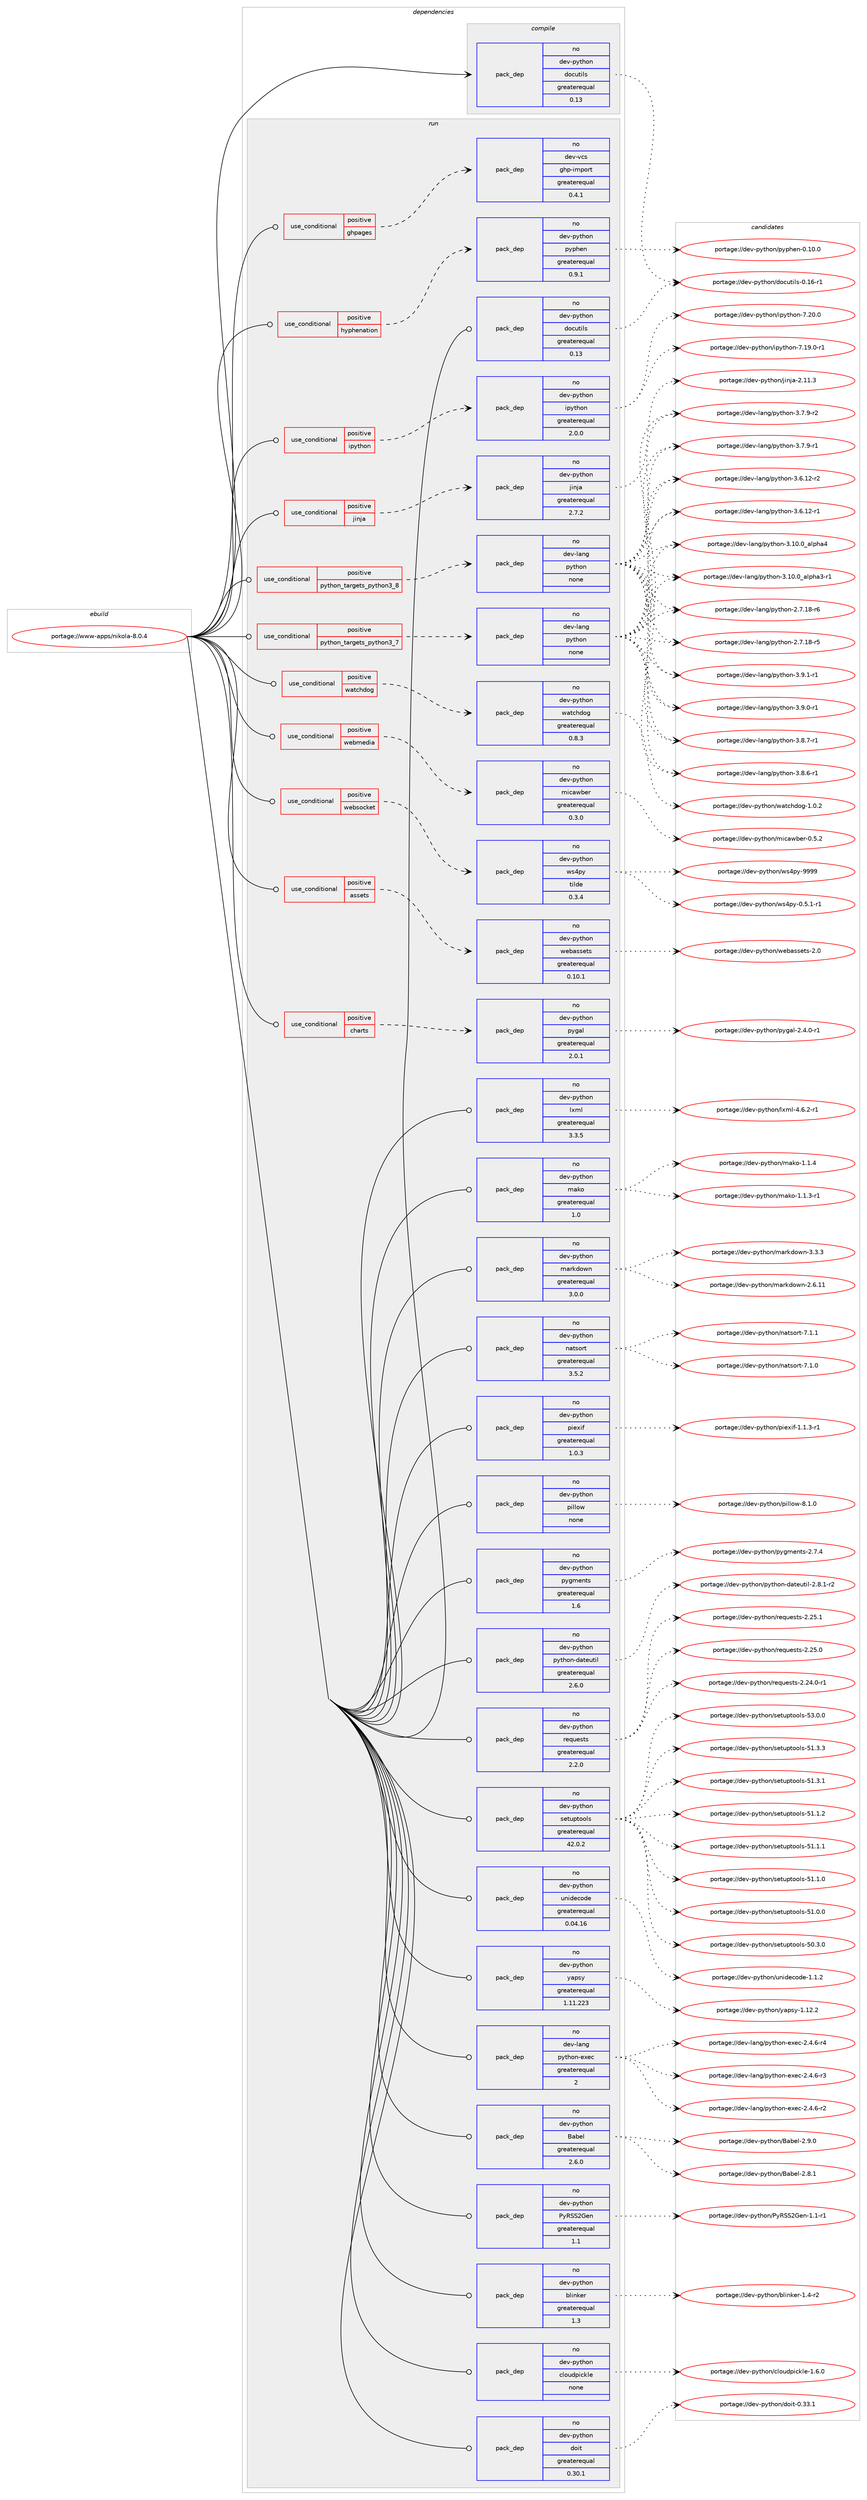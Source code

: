 digraph prolog {

# *************
# Graph options
# *************

newrank=true;
concentrate=true;
compound=true;
graph [rankdir=LR,fontname=Helvetica,fontsize=10,ranksep=1.5];#, ranksep=2.5, nodesep=0.2];
edge  [arrowhead=vee];
node  [fontname=Helvetica,fontsize=10];

# **********
# The ebuild
# **********

subgraph cluster_leftcol {
color=gray;
rank=same;
label=<<i>ebuild</i>>;
id [label="portage://www-apps/nikola-8.0.4", color=red, width=4, href="../www-apps/nikola-8.0.4.svg"];
}

# ****************
# The dependencies
# ****************

subgraph cluster_midcol {
color=gray;
label=<<i>dependencies</i>>;
subgraph cluster_compile {
fillcolor="#eeeeee";
style=filled;
label=<<i>compile</i>>;
subgraph pack3457 {
dependency4561 [label=<<TABLE BORDER="0" CELLBORDER="1" CELLSPACING="0" CELLPADDING="4" WIDTH="220"><TR><TD ROWSPAN="6" CELLPADDING="30">pack_dep</TD></TR><TR><TD WIDTH="110">no</TD></TR><TR><TD>dev-python</TD></TR><TR><TD>docutils</TD></TR><TR><TD>greaterequal</TD></TR><TR><TD>0.13</TD></TR></TABLE>>, shape=none, color=blue];
}
id:e -> dependency4561:w [weight=20,style="solid",arrowhead="vee"];
}
subgraph cluster_compileandrun {
fillcolor="#eeeeee";
style=filled;
label=<<i>compile and run</i>>;
}
subgraph cluster_run {
fillcolor="#eeeeee";
style=filled;
label=<<i>run</i>>;
subgraph cond1056 {
dependency4562 [label=<<TABLE BORDER="0" CELLBORDER="1" CELLSPACING="0" CELLPADDING="4"><TR><TD ROWSPAN="3" CELLPADDING="10">use_conditional</TD></TR><TR><TD>positive</TD></TR><TR><TD>assets</TD></TR></TABLE>>, shape=none, color=red];
subgraph pack3458 {
dependency4563 [label=<<TABLE BORDER="0" CELLBORDER="1" CELLSPACING="0" CELLPADDING="4" WIDTH="220"><TR><TD ROWSPAN="6" CELLPADDING="30">pack_dep</TD></TR><TR><TD WIDTH="110">no</TD></TR><TR><TD>dev-python</TD></TR><TR><TD>webassets</TD></TR><TR><TD>greaterequal</TD></TR><TR><TD>0.10.1</TD></TR></TABLE>>, shape=none, color=blue];
}
dependency4562:e -> dependency4563:w [weight=20,style="dashed",arrowhead="vee"];
}
id:e -> dependency4562:w [weight=20,style="solid",arrowhead="odot"];
subgraph cond1057 {
dependency4564 [label=<<TABLE BORDER="0" CELLBORDER="1" CELLSPACING="0" CELLPADDING="4"><TR><TD ROWSPAN="3" CELLPADDING="10">use_conditional</TD></TR><TR><TD>positive</TD></TR><TR><TD>charts</TD></TR></TABLE>>, shape=none, color=red];
subgraph pack3459 {
dependency4565 [label=<<TABLE BORDER="0" CELLBORDER="1" CELLSPACING="0" CELLPADDING="4" WIDTH="220"><TR><TD ROWSPAN="6" CELLPADDING="30">pack_dep</TD></TR><TR><TD WIDTH="110">no</TD></TR><TR><TD>dev-python</TD></TR><TR><TD>pygal</TD></TR><TR><TD>greaterequal</TD></TR><TR><TD>2.0.1</TD></TR></TABLE>>, shape=none, color=blue];
}
dependency4564:e -> dependency4565:w [weight=20,style="dashed",arrowhead="vee"];
}
id:e -> dependency4564:w [weight=20,style="solid",arrowhead="odot"];
subgraph cond1058 {
dependency4566 [label=<<TABLE BORDER="0" CELLBORDER="1" CELLSPACING="0" CELLPADDING="4"><TR><TD ROWSPAN="3" CELLPADDING="10">use_conditional</TD></TR><TR><TD>positive</TD></TR><TR><TD>ghpages</TD></TR></TABLE>>, shape=none, color=red];
subgraph pack3460 {
dependency4567 [label=<<TABLE BORDER="0" CELLBORDER="1" CELLSPACING="0" CELLPADDING="4" WIDTH="220"><TR><TD ROWSPAN="6" CELLPADDING="30">pack_dep</TD></TR><TR><TD WIDTH="110">no</TD></TR><TR><TD>dev-vcs</TD></TR><TR><TD>ghp-import</TD></TR><TR><TD>greaterequal</TD></TR><TR><TD>0.4.1</TD></TR></TABLE>>, shape=none, color=blue];
}
dependency4566:e -> dependency4567:w [weight=20,style="dashed",arrowhead="vee"];
}
id:e -> dependency4566:w [weight=20,style="solid",arrowhead="odot"];
subgraph cond1059 {
dependency4568 [label=<<TABLE BORDER="0" CELLBORDER="1" CELLSPACING="0" CELLPADDING="4"><TR><TD ROWSPAN="3" CELLPADDING="10">use_conditional</TD></TR><TR><TD>positive</TD></TR><TR><TD>hyphenation</TD></TR></TABLE>>, shape=none, color=red];
subgraph pack3461 {
dependency4569 [label=<<TABLE BORDER="0" CELLBORDER="1" CELLSPACING="0" CELLPADDING="4" WIDTH="220"><TR><TD ROWSPAN="6" CELLPADDING="30">pack_dep</TD></TR><TR><TD WIDTH="110">no</TD></TR><TR><TD>dev-python</TD></TR><TR><TD>pyphen</TD></TR><TR><TD>greaterequal</TD></TR><TR><TD>0.9.1</TD></TR></TABLE>>, shape=none, color=blue];
}
dependency4568:e -> dependency4569:w [weight=20,style="dashed",arrowhead="vee"];
}
id:e -> dependency4568:w [weight=20,style="solid",arrowhead="odot"];
subgraph cond1060 {
dependency4570 [label=<<TABLE BORDER="0" CELLBORDER="1" CELLSPACING="0" CELLPADDING="4"><TR><TD ROWSPAN="3" CELLPADDING="10">use_conditional</TD></TR><TR><TD>positive</TD></TR><TR><TD>ipython</TD></TR></TABLE>>, shape=none, color=red];
subgraph pack3462 {
dependency4571 [label=<<TABLE BORDER="0" CELLBORDER="1" CELLSPACING="0" CELLPADDING="4" WIDTH="220"><TR><TD ROWSPAN="6" CELLPADDING="30">pack_dep</TD></TR><TR><TD WIDTH="110">no</TD></TR><TR><TD>dev-python</TD></TR><TR><TD>ipython</TD></TR><TR><TD>greaterequal</TD></TR><TR><TD>2.0.0</TD></TR></TABLE>>, shape=none, color=blue];
}
dependency4570:e -> dependency4571:w [weight=20,style="dashed",arrowhead="vee"];
}
id:e -> dependency4570:w [weight=20,style="solid",arrowhead="odot"];
subgraph cond1061 {
dependency4572 [label=<<TABLE BORDER="0" CELLBORDER="1" CELLSPACING="0" CELLPADDING="4"><TR><TD ROWSPAN="3" CELLPADDING="10">use_conditional</TD></TR><TR><TD>positive</TD></TR><TR><TD>jinja</TD></TR></TABLE>>, shape=none, color=red];
subgraph pack3463 {
dependency4573 [label=<<TABLE BORDER="0" CELLBORDER="1" CELLSPACING="0" CELLPADDING="4" WIDTH="220"><TR><TD ROWSPAN="6" CELLPADDING="30">pack_dep</TD></TR><TR><TD WIDTH="110">no</TD></TR><TR><TD>dev-python</TD></TR><TR><TD>jinja</TD></TR><TR><TD>greaterequal</TD></TR><TR><TD>2.7.2</TD></TR></TABLE>>, shape=none, color=blue];
}
dependency4572:e -> dependency4573:w [weight=20,style="dashed",arrowhead="vee"];
}
id:e -> dependency4572:w [weight=20,style="solid",arrowhead="odot"];
subgraph cond1062 {
dependency4574 [label=<<TABLE BORDER="0" CELLBORDER="1" CELLSPACING="0" CELLPADDING="4"><TR><TD ROWSPAN="3" CELLPADDING="10">use_conditional</TD></TR><TR><TD>positive</TD></TR><TR><TD>python_targets_python3_7</TD></TR></TABLE>>, shape=none, color=red];
subgraph pack3464 {
dependency4575 [label=<<TABLE BORDER="0" CELLBORDER="1" CELLSPACING="0" CELLPADDING="4" WIDTH="220"><TR><TD ROWSPAN="6" CELLPADDING="30">pack_dep</TD></TR><TR><TD WIDTH="110">no</TD></TR><TR><TD>dev-lang</TD></TR><TR><TD>python</TD></TR><TR><TD>none</TD></TR><TR><TD></TD></TR></TABLE>>, shape=none, color=blue];
}
dependency4574:e -> dependency4575:w [weight=20,style="dashed",arrowhead="vee"];
}
id:e -> dependency4574:w [weight=20,style="solid",arrowhead="odot"];
subgraph cond1063 {
dependency4576 [label=<<TABLE BORDER="0" CELLBORDER="1" CELLSPACING="0" CELLPADDING="4"><TR><TD ROWSPAN="3" CELLPADDING="10">use_conditional</TD></TR><TR><TD>positive</TD></TR><TR><TD>python_targets_python3_8</TD></TR></TABLE>>, shape=none, color=red];
subgraph pack3465 {
dependency4577 [label=<<TABLE BORDER="0" CELLBORDER="1" CELLSPACING="0" CELLPADDING="4" WIDTH="220"><TR><TD ROWSPAN="6" CELLPADDING="30">pack_dep</TD></TR><TR><TD WIDTH="110">no</TD></TR><TR><TD>dev-lang</TD></TR><TR><TD>python</TD></TR><TR><TD>none</TD></TR><TR><TD></TD></TR></TABLE>>, shape=none, color=blue];
}
dependency4576:e -> dependency4577:w [weight=20,style="dashed",arrowhead="vee"];
}
id:e -> dependency4576:w [weight=20,style="solid",arrowhead="odot"];
subgraph cond1064 {
dependency4578 [label=<<TABLE BORDER="0" CELLBORDER="1" CELLSPACING="0" CELLPADDING="4"><TR><TD ROWSPAN="3" CELLPADDING="10">use_conditional</TD></TR><TR><TD>positive</TD></TR><TR><TD>watchdog</TD></TR></TABLE>>, shape=none, color=red];
subgraph pack3466 {
dependency4579 [label=<<TABLE BORDER="0" CELLBORDER="1" CELLSPACING="0" CELLPADDING="4" WIDTH="220"><TR><TD ROWSPAN="6" CELLPADDING="30">pack_dep</TD></TR><TR><TD WIDTH="110">no</TD></TR><TR><TD>dev-python</TD></TR><TR><TD>watchdog</TD></TR><TR><TD>greaterequal</TD></TR><TR><TD>0.8.3</TD></TR></TABLE>>, shape=none, color=blue];
}
dependency4578:e -> dependency4579:w [weight=20,style="dashed",arrowhead="vee"];
}
id:e -> dependency4578:w [weight=20,style="solid",arrowhead="odot"];
subgraph cond1065 {
dependency4580 [label=<<TABLE BORDER="0" CELLBORDER="1" CELLSPACING="0" CELLPADDING="4"><TR><TD ROWSPAN="3" CELLPADDING="10">use_conditional</TD></TR><TR><TD>positive</TD></TR><TR><TD>webmedia</TD></TR></TABLE>>, shape=none, color=red];
subgraph pack3467 {
dependency4581 [label=<<TABLE BORDER="0" CELLBORDER="1" CELLSPACING="0" CELLPADDING="4" WIDTH="220"><TR><TD ROWSPAN="6" CELLPADDING="30">pack_dep</TD></TR><TR><TD WIDTH="110">no</TD></TR><TR><TD>dev-python</TD></TR><TR><TD>micawber</TD></TR><TR><TD>greaterequal</TD></TR><TR><TD>0.3.0</TD></TR></TABLE>>, shape=none, color=blue];
}
dependency4580:e -> dependency4581:w [weight=20,style="dashed",arrowhead="vee"];
}
id:e -> dependency4580:w [weight=20,style="solid",arrowhead="odot"];
subgraph cond1066 {
dependency4582 [label=<<TABLE BORDER="0" CELLBORDER="1" CELLSPACING="0" CELLPADDING="4"><TR><TD ROWSPAN="3" CELLPADDING="10">use_conditional</TD></TR><TR><TD>positive</TD></TR><TR><TD>websocket</TD></TR></TABLE>>, shape=none, color=red];
subgraph pack3468 {
dependency4583 [label=<<TABLE BORDER="0" CELLBORDER="1" CELLSPACING="0" CELLPADDING="4" WIDTH="220"><TR><TD ROWSPAN="6" CELLPADDING="30">pack_dep</TD></TR><TR><TD WIDTH="110">no</TD></TR><TR><TD>dev-python</TD></TR><TR><TD>ws4py</TD></TR><TR><TD>tilde</TD></TR><TR><TD>0.3.4</TD></TR></TABLE>>, shape=none, color=blue];
}
dependency4582:e -> dependency4583:w [weight=20,style="dashed",arrowhead="vee"];
}
id:e -> dependency4582:w [weight=20,style="solid",arrowhead="odot"];
subgraph pack3469 {
dependency4584 [label=<<TABLE BORDER="0" CELLBORDER="1" CELLSPACING="0" CELLPADDING="4" WIDTH="220"><TR><TD ROWSPAN="6" CELLPADDING="30">pack_dep</TD></TR><TR><TD WIDTH="110">no</TD></TR><TR><TD>dev-lang</TD></TR><TR><TD>python-exec</TD></TR><TR><TD>greaterequal</TD></TR><TR><TD>2</TD></TR></TABLE>>, shape=none, color=blue];
}
id:e -> dependency4584:w [weight=20,style="solid",arrowhead="odot"];
subgraph pack3470 {
dependency4585 [label=<<TABLE BORDER="0" CELLBORDER="1" CELLSPACING="0" CELLPADDING="4" WIDTH="220"><TR><TD ROWSPAN="6" CELLPADDING="30">pack_dep</TD></TR><TR><TD WIDTH="110">no</TD></TR><TR><TD>dev-python</TD></TR><TR><TD>Babel</TD></TR><TR><TD>greaterequal</TD></TR><TR><TD>2.6.0</TD></TR></TABLE>>, shape=none, color=blue];
}
id:e -> dependency4585:w [weight=20,style="solid",arrowhead="odot"];
subgraph pack3471 {
dependency4586 [label=<<TABLE BORDER="0" CELLBORDER="1" CELLSPACING="0" CELLPADDING="4" WIDTH="220"><TR><TD ROWSPAN="6" CELLPADDING="30">pack_dep</TD></TR><TR><TD WIDTH="110">no</TD></TR><TR><TD>dev-python</TD></TR><TR><TD>PyRSS2Gen</TD></TR><TR><TD>greaterequal</TD></TR><TR><TD>1.1</TD></TR></TABLE>>, shape=none, color=blue];
}
id:e -> dependency4586:w [weight=20,style="solid",arrowhead="odot"];
subgraph pack3472 {
dependency4587 [label=<<TABLE BORDER="0" CELLBORDER="1" CELLSPACING="0" CELLPADDING="4" WIDTH="220"><TR><TD ROWSPAN="6" CELLPADDING="30">pack_dep</TD></TR><TR><TD WIDTH="110">no</TD></TR><TR><TD>dev-python</TD></TR><TR><TD>blinker</TD></TR><TR><TD>greaterequal</TD></TR><TR><TD>1.3</TD></TR></TABLE>>, shape=none, color=blue];
}
id:e -> dependency4587:w [weight=20,style="solid",arrowhead="odot"];
subgraph pack3473 {
dependency4588 [label=<<TABLE BORDER="0" CELLBORDER="1" CELLSPACING="0" CELLPADDING="4" WIDTH="220"><TR><TD ROWSPAN="6" CELLPADDING="30">pack_dep</TD></TR><TR><TD WIDTH="110">no</TD></TR><TR><TD>dev-python</TD></TR><TR><TD>cloudpickle</TD></TR><TR><TD>none</TD></TR><TR><TD></TD></TR></TABLE>>, shape=none, color=blue];
}
id:e -> dependency4588:w [weight=20,style="solid",arrowhead="odot"];
subgraph pack3474 {
dependency4589 [label=<<TABLE BORDER="0" CELLBORDER="1" CELLSPACING="0" CELLPADDING="4" WIDTH="220"><TR><TD ROWSPAN="6" CELLPADDING="30">pack_dep</TD></TR><TR><TD WIDTH="110">no</TD></TR><TR><TD>dev-python</TD></TR><TR><TD>docutils</TD></TR><TR><TD>greaterequal</TD></TR><TR><TD>0.13</TD></TR></TABLE>>, shape=none, color=blue];
}
id:e -> dependency4589:w [weight=20,style="solid",arrowhead="odot"];
subgraph pack3475 {
dependency4590 [label=<<TABLE BORDER="0" CELLBORDER="1" CELLSPACING="0" CELLPADDING="4" WIDTH="220"><TR><TD ROWSPAN="6" CELLPADDING="30">pack_dep</TD></TR><TR><TD WIDTH="110">no</TD></TR><TR><TD>dev-python</TD></TR><TR><TD>doit</TD></TR><TR><TD>greaterequal</TD></TR><TR><TD>0.30.1</TD></TR></TABLE>>, shape=none, color=blue];
}
id:e -> dependency4590:w [weight=20,style="solid",arrowhead="odot"];
subgraph pack3476 {
dependency4591 [label=<<TABLE BORDER="0" CELLBORDER="1" CELLSPACING="0" CELLPADDING="4" WIDTH="220"><TR><TD ROWSPAN="6" CELLPADDING="30">pack_dep</TD></TR><TR><TD WIDTH="110">no</TD></TR><TR><TD>dev-python</TD></TR><TR><TD>lxml</TD></TR><TR><TD>greaterequal</TD></TR><TR><TD>3.3.5</TD></TR></TABLE>>, shape=none, color=blue];
}
id:e -> dependency4591:w [weight=20,style="solid",arrowhead="odot"];
subgraph pack3477 {
dependency4592 [label=<<TABLE BORDER="0" CELLBORDER="1" CELLSPACING="0" CELLPADDING="4" WIDTH="220"><TR><TD ROWSPAN="6" CELLPADDING="30">pack_dep</TD></TR><TR><TD WIDTH="110">no</TD></TR><TR><TD>dev-python</TD></TR><TR><TD>mako</TD></TR><TR><TD>greaterequal</TD></TR><TR><TD>1.0</TD></TR></TABLE>>, shape=none, color=blue];
}
id:e -> dependency4592:w [weight=20,style="solid",arrowhead="odot"];
subgraph pack3478 {
dependency4593 [label=<<TABLE BORDER="0" CELLBORDER="1" CELLSPACING="0" CELLPADDING="4" WIDTH="220"><TR><TD ROWSPAN="6" CELLPADDING="30">pack_dep</TD></TR><TR><TD WIDTH="110">no</TD></TR><TR><TD>dev-python</TD></TR><TR><TD>markdown</TD></TR><TR><TD>greaterequal</TD></TR><TR><TD>3.0.0</TD></TR></TABLE>>, shape=none, color=blue];
}
id:e -> dependency4593:w [weight=20,style="solid",arrowhead="odot"];
subgraph pack3479 {
dependency4594 [label=<<TABLE BORDER="0" CELLBORDER="1" CELLSPACING="0" CELLPADDING="4" WIDTH="220"><TR><TD ROWSPAN="6" CELLPADDING="30">pack_dep</TD></TR><TR><TD WIDTH="110">no</TD></TR><TR><TD>dev-python</TD></TR><TR><TD>natsort</TD></TR><TR><TD>greaterequal</TD></TR><TR><TD>3.5.2</TD></TR></TABLE>>, shape=none, color=blue];
}
id:e -> dependency4594:w [weight=20,style="solid",arrowhead="odot"];
subgraph pack3480 {
dependency4595 [label=<<TABLE BORDER="0" CELLBORDER="1" CELLSPACING="0" CELLPADDING="4" WIDTH="220"><TR><TD ROWSPAN="6" CELLPADDING="30">pack_dep</TD></TR><TR><TD WIDTH="110">no</TD></TR><TR><TD>dev-python</TD></TR><TR><TD>piexif</TD></TR><TR><TD>greaterequal</TD></TR><TR><TD>1.0.3</TD></TR></TABLE>>, shape=none, color=blue];
}
id:e -> dependency4595:w [weight=20,style="solid",arrowhead="odot"];
subgraph pack3481 {
dependency4596 [label=<<TABLE BORDER="0" CELLBORDER="1" CELLSPACING="0" CELLPADDING="4" WIDTH="220"><TR><TD ROWSPAN="6" CELLPADDING="30">pack_dep</TD></TR><TR><TD WIDTH="110">no</TD></TR><TR><TD>dev-python</TD></TR><TR><TD>pillow</TD></TR><TR><TD>none</TD></TR><TR><TD></TD></TR></TABLE>>, shape=none, color=blue];
}
id:e -> dependency4596:w [weight=20,style="solid",arrowhead="odot"];
subgraph pack3482 {
dependency4597 [label=<<TABLE BORDER="0" CELLBORDER="1" CELLSPACING="0" CELLPADDING="4" WIDTH="220"><TR><TD ROWSPAN="6" CELLPADDING="30">pack_dep</TD></TR><TR><TD WIDTH="110">no</TD></TR><TR><TD>dev-python</TD></TR><TR><TD>pygments</TD></TR><TR><TD>greaterequal</TD></TR><TR><TD>1.6</TD></TR></TABLE>>, shape=none, color=blue];
}
id:e -> dependency4597:w [weight=20,style="solid",arrowhead="odot"];
subgraph pack3483 {
dependency4598 [label=<<TABLE BORDER="0" CELLBORDER="1" CELLSPACING="0" CELLPADDING="4" WIDTH="220"><TR><TD ROWSPAN="6" CELLPADDING="30">pack_dep</TD></TR><TR><TD WIDTH="110">no</TD></TR><TR><TD>dev-python</TD></TR><TR><TD>python-dateutil</TD></TR><TR><TD>greaterequal</TD></TR><TR><TD>2.6.0</TD></TR></TABLE>>, shape=none, color=blue];
}
id:e -> dependency4598:w [weight=20,style="solid",arrowhead="odot"];
subgraph pack3484 {
dependency4599 [label=<<TABLE BORDER="0" CELLBORDER="1" CELLSPACING="0" CELLPADDING="4" WIDTH="220"><TR><TD ROWSPAN="6" CELLPADDING="30">pack_dep</TD></TR><TR><TD WIDTH="110">no</TD></TR><TR><TD>dev-python</TD></TR><TR><TD>requests</TD></TR><TR><TD>greaterequal</TD></TR><TR><TD>2.2.0</TD></TR></TABLE>>, shape=none, color=blue];
}
id:e -> dependency4599:w [weight=20,style="solid",arrowhead="odot"];
subgraph pack3485 {
dependency4600 [label=<<TABLE BORDER="0" CELLBORDER="1" CELLSPACING="0" CELLPADDING="4" WIDTH="220"><TR><TD ROWSPAN="6" CELLPADDING="30">pack_dep</TD></TR><TR><TD WIDTH="110">no</TD></TR><TR><TD>dev-python</TD></TR><TR><TD>setuptools</TD></TR><TR><TD>greaterequal</TD></TR><TR><TD>42.0.2</TD></TR></TABLE>>, shape=none, color=blue];
}
id:e -> dependency4600:w [weight=20,style="solid",arrowhead="odot"];
subgraph pack3486 {
dependency4601 [label=<<TABLE BORDER="0" CELLBORDER="1" CELLSPACING="0" CELLPADDING="4" WIDTH="220"><TR><TD ROWSPAN="6" CELLPADDING="30">pack_dep</TD></TR><TR><TD WIDTH="110">no</TD></TR><TR><TD>dev-python</TD></TR><TR><TD>unidecode</TD></TR><TR><TD>greaterequal</TD></TR><TR><TD>0.04.16</TD></TR></TABLE>>, shape=none, color=blue];
}
id:e -> dependency4601:w [weight=20,style="solid",arrowhead="odot"];
subgraph pack3487 {
dependency4602 [label=<<TABLE BORDER="0" CELLBORDER="1" CELLSPACING="0" CELLPADDING="4" WIDTH="220"><TR><TD ROWSPAN="6" CELLPADDING="30">pack_dep</TD></TR><TR><TD WIDTH="110">no</TD></TR><TR><TD>dev-python</TD></TR><TR><TD>yapsy</TD></TR><TR><TD>greaterequal</TD></TR><TR><TD>1.11.223</TD></TR></TABLE>>, shape=none, color=blue];
}
id:e -> dependency4602:w [weight=20,style="solid",arrowhead="odot"];
}
}

# **************
# The candidates
# **************

subgraph cluster_choices {
rank=same;
color=gray;
label=<<i>candidates</i>>;

subgraph choice3457 {
color=black;
nodesep=1;
choice10010111845112121116104111110471001119911711610510811545484649544511449 [label="portage://dev-python/docutils-0.16-r1", color=red, width=4,href="../dev-python/docutils-0.16-r1.svg"];
dependency4561:e -> choice10010111845112121116104111110471001119911711610510811545484649544511449:w [style=dotted,weight="100"];
}
subgraph choice3458 {
color=black;
nodesep=1;
choice1001011184511212111610411111047119101989711511510111611545504648 [label="portage://dev-python/webassets-2.0", color=red, width=4,href="../dev-python/webassets-2.0.svg"];
dependency4563:e -> choice1001011184511212111610411111047119101989711511510111611545504648:w [style=dotted,weight="100"];
}
subgraph choice3459 {
color=black;
nodesep=1;
choice1001011184511212111610411111047112121103971084550465246484511449 [label="portage://dev-python/pygal-2.4.0-r1", color=red, width=4,href="../dev-python/pygal-2.4.0-r1.svg"];
dependency4565:e -> choice1001011184511212111610411111047112121103971084550465246484511449:w [style=dotted,weight="100"];
}
subgraph choice3460 {
color=black;
nodesep=1;
}
subgraph choice3461 {
color=black;
nodesep=1;
choice100101118451121211161041111104711212111210410111045484649484648 [label="portage://dev-python/pyphen-0.10.0", color=red, width=4,href="../dev-python/pyphen-0.10.0.svg"];
dependency4569:e -> choice100101118451121211161041111104711212111210410111045484649484648:w [style=dotted,weight="100"];
}
subgraph choice3462 {
color=black;
nodesep=1;
choice100101118451121211161041111104710511212111610411111045554650484648 [label="portage://dev-python/ipython-7.20.0", color=red, width=4,href="../dev-python/ipython-7.20.0.svg"];
choice1001011184511212111610411111047105112121116104111110455546495746484511449 [label="portage://dev-python/ipython-7.19.0-r1", color=red, width=4,href="../dev-python/ipython-7.19.0-r1.svg"];
dependency4571:e -> choice100101118451121211161041111104710511212111610411111045554650484648:w [style=dotted,weight="100"];
dependency4571:e -> choice1001011184511212111610411111047105112121116104111110455546495746484511449:w [style=dotted,weight="100"];
}
subgraph choice3463 {
color=black;
nodesep=1;
choice10010111845112121116104111110471061051101069745504649494651 [label="portage://dev-python/jinja-2.11.3", color=red, width=4,href="../dev-python/jinja-2.11.3.svg"];
dependency4573:e -> choice10010111845112121116104111110471061051101069745504649494651:w [style=dotted,weight="100"];
}
subgraph choice3464 {
color=black;
nodesep=1;
choice1001011184510897110103471121211161041111104551465746494511449 [label="portage://dev-lang/python-3.9.1-r1", color=red, width=4,href="../dev-lang/python-3.9.1-r1.svg"];
choice1001011184510897110103471121211161041111104551465746484511449 [label="portage://dev-lang/python-3.9.0-r1", color=red, width=4,href="../dev-lang/python-3.9.0-r1.svg"];
choice1001011184510897110103471121211161041111104551465646554511449 [label="portage://dev-lang/python-3.8.7-r1", color=red, width=4,href="../dev-lang/python-3.8.7-r1.svg"];
choice1001011184510897110103471121211161041111104551465646544511449 [label="portage://dev-lang/python-3.8.6-r1", color=red, width=4,href="../dev-lang/python-3.8.6-r1.svg"];
choice1001011184510897110103471121211161041111104551465546574511450 [label="portage://dev-lang/python-3.7.9-r2", color=red, width=4,href="../dev-lang/python-3.7.9-r2.svg"];
choice1001011184510897110103471121211161041111104551465546574511449 [label="portage://dev-lang/python-3.7.9-r1", color=red, width=4,href="../dev-lang/python-3.7.9-r1.svg"];
choice100101118451089711010347112121116104111110455146544649504511450 [label="portage://dev-lang/python-3.6.12-r2", color=red, width=4,href="../dev-lang/python-3.6.12-r2.svg"];
choice100101118451089711010347112121116104111110455146544649504511449 [label="portage://dev-lang/python-3.6.12-r1", color=red, width=4,href="../dev-lang/python-3.6.12-r1.svg"];
choice1001011184510897110103471121211161041111104551464948464895971081121049752 [label="portage://dev-lang/python-3.10.0_alpha4", color=red, width=4,href="../dev-lang/python-3.10.0_alpha4.svg"];
choice10010111845108971101034711212111610411111045514649484648959710811210497514511449 [label="portage://dev-lang/python-3.10.0_alpha3-r1", color=red, width=4,href="../dev-lang/python-3.10.0_alpha3-r1.svg"];
choice100101118451089711010347112121116104111110455046554649564511454 [label="portage://dev-lang/python-2.7.18-r6", color=red, width=4,href="../dev-lang/python-2.7.18-r6.svg"];
choice100101118451089711010347112121116104111110455046554649564511453 [label="portage://dev-lang/python-2.7.18-r5", color=red, width=4,href="../dev-lang/python-2.7.18-r5.svg"];
dependency4575:e -> choice1001011184510897110103471121211161041111104551465746494511449:w [style=dotted,weight="100"];
dependency4575:e -> choice1001011184510897110103471121211161041111104551465746484511449:w [style=dotted,weight="100"];
dependency4575:e -> choice1001011184510897110103471121211161041111104551465646554511449:w [style=dotted,weight="100"];
dependency4575:e -> choice1001011184510897110103471121211161041111104551465646544511449:w [style=dotted,weight="100"];
dependency4575:e -> choice1001011184510897110103471121211161041111104551465546574511450:w [style=dotted,weight="100"];
dependency4575:e -> choice1001011184510897110103471121211161041111104551465546574511449:w [style=dotted,weight="100"];
dependency4575:e -> choice100101118451089711010347112121116104111110455146544649504511450:w [style=dotted,weight="100"];
dependency4575:e -> choice100101118451089711010347112121116104111110455146544649504511449:w [style=dotted,weight="100"];
dependency4575:e -> choice1001011184510897110103471121211161041111104551464948464895971081121049752:w [style=dotted,weight="100"];
dependency4575:e -> choice10010111845108971101034711212111610411111045514649484648959710811210497514511449:w [style=dotted,weight="100"];
dependency4575:e -> choice100101118451089711010347112121116104111110455046554649564511454:w [style=dotted,weight="100"];
dependency4575:e -> choice100101118451089711010347112121116104111110455046554649564511453:w [style=dotted,weight="100"];
}
subgraph choice3465 {
color=black;
nodesep=1;
choice1001011184510897110103471121211161041111104551465746494511449 [label="portage://dev-lang/python-3.9.1-r1", color=red, width=4,href="../dev-lang/python-3.9.1-r1.svg"];
choice1001011184510897110103471121211161041111104551465746484511449 [label="portage://dev-lang/python-3.9.0-r1", color=red, width=4,href="../dev-lang/python-3.9.0-r1.svg"];
choice1001011184510897110103471121211161041111104551465646554511449 [label="portage://dev-lang/python-3.8.7-r1", color=red, width=4,href="../dev-lang/python-3.8.7-r1.svg"];
choice1001011184510897110103471121211161041111104551465646544511449 [label="portage://dev-lang/python-3.8.6-r1", color=red, width=4,href="../dev-lang/python-3.8.6-r1.svg"];
choice1001011184510897110103471121211161041111104551465546574511450 [label="portage://dev-lang/python-3.7.9-r2", color=red, width=4,href="../dev-lang/python-3.7.9-r2.svg"];
choice1001011184510897110103471121211161041111104551465546574511449 [label="portage://dev-lang/python-3.7.9-r1", color=red, width=4,href="../dev-lang/python-3.7.9-r1.svg"];
choice100101118451089711010347112121116104111110455146544649504511450 [label="portage://dev-lang/python-3.6.12-r2", color=red, width=4,href="../dev-lang/python-3.6.12-r2.svg"];
choice100101118451089711010347112121116104111110455146544649504511449 [label="portage://dev-lang/python-3.6.12-r1", color=red, width=4,href="../dev-lang/python-3.6.12-r1.svg"];
choice1001011184510897110103471121211161041111104551464948464895971081121049752 [label="portage://dev-lang/python-3.10.0_alpha4", color=red, width=4,href="../dev-lang/python-3.10.0_alpha4.svg"];
choice10010111845108971101034711212111610411111045514649484648959710811210497514511449 [label="portage://dev-lang/python-3.10.0_alpha3-r1", color=red, width=4,href="../dev-lang/python-3.10.0_alpha3-r1.svg"];
choice100101118451089711010347112121116104111110455046554649564511454 [label="portage://dev-lang/python-2.7.18-r6", color=red, width=4,href="../dev-lang/python-2.7.18-r6.svg"];
choice100101118451089711010347112121116104111110455046554649564511453 [label="portage://dev-lang/python-2.7.18-r5", color=red, width=4,href="../dev-lang/python-2.7.18-r5.svg"];
dependency4577:e -> choice1001011184510897110103471121211161041111104551465746494511449:w [style=dotted,weight="100"];
dependency4577:e -> choice1001011184510897110103471121211161041111104551465746484511449:w [style=dotted,weight="100"];
dependency4577:e -> choice1001011184510897110103471121211161041111104551465646554511449:w [style=dotted,weight="100"];
dependency4577:e -> choice1001011184510897110103471121211161041111104551465646544511449:w [style=dotted,weight="100"];
dependency4577:e -> choice1001011184510897110103471121211161041111104551465546574511450:w [style=dotted,weight="100"];
dependency4577:e -> choice1001011184510897110103471121211161041111104551465546574511449:w [style=dotted,weight="100"];
dependency4577:e -> choice100101118451089711010347112121116104111110455146544649504511450:w [style=dotted,weight="100"];
dependency4577:e -> choice100101118451089711010347112121116104111110455146544649504511449:w [style=dotted,weight="100"];
dependency4577:e -> choice1001011184510897110103471121211161041111104551464948464895971081121049752:w [style=dotted,weight="100"];
dependency4577:e -> choice10010111845108971101034711212111610411111045514649484648959710811210497514511449:w [style=dotted,weight="100"];
dependency4577:e -> choice100101118451089711010347112121116104111110455046554649564511454:w [style=dotted,weight="100"];
dependency4577:e -> choice100101118451089711010347112121116104111110455046554649564511453:w [style=dotted,weight="100"];
}
subgraph choice3466 {
color=black;
nodesep=1;
choice10010111845112121116104111110471199711699104100111103454946484650 [label="portage://dev-python/watchdog-1.0.2", color=red, width=4,href="../dev-python/watchdog-1.0.2.svg"];
dependency4579:e -> choice10010111845112121116104111110471199711699104100111103454946484650:w [style=dotted,weight="100"];
}
subgraph choice3467 {
color=black;
nodesep=1;
choice1001011184511212111610411111047109105999711998101114454846534650 [label="portage://dev-python/micawber-0.5.2", color=red, width=4,href="../dev-python/micawber-0.5.2.svg"];
dependency4581:e -> choice1001011184511212111610411111047109105999711998101114454846534650:w [style=dotted,weight="100"];
}
subgraph choice3468 {
color=black;
nodesep=1;
choice1001011184511212111610411111047119115521121214557575757 [label="portage://dev-python/ws4py-9999", color=red, width=4,href="../dev-python/ws4py-9999.svg"];
choice1001011184511212111610411111047119115521121214548465346494511449 [label="portage://dev-python/ws4py-0.5.1-r1", color=red, width=4,href="../dev-python/ws4py-0.5.1-r1.svg"];
dependency4583:e -> choice1001011184511212111610411111047119115521121214557575757:w [style=dotted,weight="100"];
dependency4583:e -> choice1001011184511212111610411111047119115521121214548465346494511449:w [style=dotted,weight="100"];
}
subgraph choice3469 {
color=black;
nodesep=1;
choice10010111845108971101034711212111610411111045101120101994550465246544511452 [label="portage://dev-lang/python-exec-2.4.6-r4", color=red, width=4,href="../dev-lang/python-exec-2.4.6-r4.svg"];
choice10010111845108971101034711212111610411111045101120101994550465246544511451 [label="portage://dev-lang/python-exec-2.4.6-r3", color=red, width=4,href="../dev-lang/python-exec-2.4.6-r3.svg"];
choice10010111845108971101034711212111610411111045101120101994550465246544511450 [label="portage://dev-lang/python-exec-2.4.6-r2", color=red, width=4,href="../dev-lang/python-exec-2.4.6-r2.svg"];
dependency4584:e -> choice10010111845108971101034711212111610411111045101120101994550465246544511452:w [style=dotted,weight="100"];
dependency4584:e -> choice10010111845108971101034711212111610411111045101120101994550465246544511451:w [style=dotted,weight="100"];
dependency4584:e -> choice10010111845108971101034711212111610411111045101120101994550465246544511450:w [style=dotted,weight="100"];
}
subgraph choice3470 {
color=black;
nodesep=1;
choice1001011184511212111610411111047669798101108455046574648 [label="portage://dev-python/Babel-2.9.0", color=red, width=4,href="../dev-python/Babel-2.9.0.svg"];
choice1001011184511212111610411111047669798101108455046564649 [label="portage://dev-python/Babel-2.8.1", color=red, width=4,href="../dev-python/Babel-2.8.1.svg"];
dependency4585:e -> choice1001011184511212111610411111047669798101108455046574648:w [style=dotted,weight="100"];
dependency4585:e -> choice1001011184511212111610411111047669798101108455046564649:w [style=dotted,weight="100"];
}
subgraph choice3471 {
color=black;
nodesep=1;
choice1001011184511212111610411111047801218283835071101110454946494511449 [label="portage://dev-python/PyRSS2Gen-1.1-r1", color=red, width=4,href="../dev-python/PyRSS2Gen-1.1-r1.svg"];
dependency4586:e -> choice1001011184511212111610411111047801218283835071101110454946494511449:w [style=dotted,weight="100"];
}
subgraph choice3472 {
color=black;
nodesep=1;
choice100101118451121211161041111104798108105110107101114454946524511450 [label="portage://dev-python/blinker-1.4-r2", color=red, width=4,href="../dev-python/blinker-1.4-r2.svg"];
dependency4587:e -> choice100101118451121211161041111104798108105110107101114454946524511450:w [style=dotted,weight="100"];
}
subgraph choice3473 {
color=black;
nodesep=1;
choice10010111845112121116104111110479910811111710011210599107108101454946544648 [label="portage://dev-python/cloudpickle-1.6.0", color=red, width=4,href="../dev-python/cloudpickle-1.6.0.svg"];
dependency4588:e -> choice10010111845112121116104111110479910811111710011210599107108101454946544648:w [style=dotted,weight="100"];
}
subgraph choice3474 {
color=black;
nodesep=1;
choice10010111845112121116104111110471001119911711610510811545484649544511449 [label="portage://dev-python/docutils-0.16-r1", color=red, width=4,href="../dev-python/docutils-0.16-r1.svg"];
dependency4589:e -> choice10010111845112121116104111110471001119911711610510811545484649544511449:w [style=dotted,weight="100"];
}
subgraph choice3475 {
color=black;
nodesep=1;
choice100101118451121211161041111104710011110511645484651514649 [label="portage://dev-python/doit-0.33.1", color=red, width=4,href="../dev-python/doit-0.33.1.svg"];
dependency4590:e -> choice100101118451121211161041111104710011110511645484651514649:w [style=dotted,weight="100"];
}
subgraph choice3476 {
color=black;
nodesep=1;
choice10010111845112121116104111110471081201091084552465446504511449 [label="portage://dev-python/lxml-4.6.2-r1", color=red, width=4,href="../dev-python/lxml-4.6.2-r1.svg"];
dependency4591:e -> choice10010111845112121116104111110471081201091084552465446504511449:w [style=dotted,weight="100"];
}
subgraph choice3477 {
color=black;
nodesep=1;
choice100101118451121211161041111104710997107111454946494652 [label="portage://dev-python/mako-1.1.4", color=red, width=4,href="../dev-python/mako-1.1.4.svg"];
choice1001011184511212111610411111047109971071114549464946514511449 [label="portage://dev-python/mako-1.1.3-r1", color=red, width=4,href="../dev-python/mako-1.1.3-r1.svg"];
dependency4592:e -> choice100101118451121211161041111104710997107111454946494652:w [style=dotted,weight="100"];
dependency4592:e -> choice1001011184511212111610411111047109971071114549464946514511449:w [style=dotted,weight="100"];
}
subgraph choice3478 {
color=black;
nodesep=1;
choice100101118451121211161041111104710997114107100111119110455146514651 [label="portage://dev-python/markdown-3.3.3", color=red, width=4,href="../dev-python/markdown-3.3.3.svg"];
choice10010111845112121116104111110471099711410710011111911045504654464949 [label="portage://dev-python/markdown-2.6.11", color=red, width=4,href="../dev-python/markdown-2.6.11.svg"];
dependency4593:e -> choice100101118451121211161041111104710997114107100111119110455146514651:w [style=dotted,weight="100"];
dependency4593:e -> choice10010111845112121116104111110471099711410710011111911045504654464949:w [style=dotted,weight="100"];
}
subgraph choice3479 {
color=black;
nodesep=1;
choice100101118451121211161041111104711097116115111114116455546494649 [label="portage://dev-python/natsort-7.1.1", color=red, width=4,href="../dev-python/natsort-7.1.1.svg"];
choice100101118451121211161041111104711097116115111114116455546494648 [label="portage://dev-python/natsort-7.1.0", color=red, width=4,href="../dev-python/natsort-7.1.0.svg"];
dependency4594:e -> choice100101118451121211161041111104711097116115111114116455546494649:w [style=dotted,weight="100"];
dependency4594:e -> choice100101118451121211161041111104711097116115111114116455546494648:w [style=dotted,weight="100"];
}
subgraph choice3480 {
color=black;
nodesep=1;
choice10010111845112121116104111110471121051011201051024549464946514511449 [label="portage://dev-python/piexif-1.1.3-r1", color=red, width=4,href="../dev-python/piexif-1.1.3-r1.svg"];
dependency4595:e -> choice10010111845112121116104111110471121051011201051024549464946514511449:w [style=dotted,weight="100"];
}
subgraph choice3481 {
color=black;
nodesep=1;
choice1001011184511212111610411111047112105108108111119455646494648 [label="portage://dev-python/pillow-8.1.0", color=red, width=4,href="../dev-python/pillow-8.1.0.svg"];
dependency4596:e -> choice1001011184511212111610411111047112105108108111119455646494648:w [style=dotted,weight="100"];
}
subgraph choice3482 {
color=black;
nodesep=1;
choice1001011184511212111610411111047112121103109101110116115455046554652 [label="portage://dev-python/pygments-2.7.4", color=red, width=4,href="../dev-python/pygments-2.7.4.svg"];
dependency4597:e -> choice1001011184511212111610411111047112121103109101110116115455046554652:w [style=dotted,weight="100"];
}
subgraph choice3483 {
color=black;
nodesep=1;
choice100101118451121211161041111104711212111610411111045100971161011171161051084550465646494511450 [label="portage://dev-python/python-dateutil-2.8.1-r2", color=red, width=4,href="../dev-python/python-dateutil-2.8.1-r2.svg"];
dependency4598:e -> choice100101118451121211161041111104711212111610411111045100971161011171161051084550465646494511450:w [style=dotted,weight="100"];
}
subgraph choice3484 {
color=black;
nodesep=1;
choice100101118451121211161041111104711410111311710111511611545504650534649 [label="portage://dev-python/requests-2.25.1", color=red, width=4,href="../dev-python/requests-2.25.1.svg"];
choice100101118451121211161041111104711410111311710111511611545504650534648 [label="portage://dev-python/requests-2.25.0", color=red, width=4,href="../dev-python/requests-2.25.0.svg"];
choice1001011184511212111610411111047114101113117101115116115455046505246484511449 [label="portage://dev-python/requests-2.24.0-r1", color=red, width=4,href="../dev-python/requests-2.24.0-r1.svg"];
dependency4599:e -> choice100101118451121211161041111104711410111311710111511611545504650534649:w [style=dotted,weight="100"];
dependency4599:e -> choice100101118451121211161041111104711410111311710111511611545504650534648:w [style=dotted,weight="100"];
dependency4599:e -> choice1001011184511212111610411111047114101113117101115116115455046505246484511449:w [style=dotted,weight="100"];
}
subgraph choice3485 {
color=black;
nodesep=1;
choice100101118451121211161041111104711510111611711211611111110811545535146484648 [label="portage://dev-python/setuptools-53.0.0", color=red, width=4,href="../dev-python/setuptools-53.0.0.svg"];
choice100101118451121211161041111104711510111611711211611111110811545534946514651 [label="portage://dev-python/setuptools-51.3.3", color=red, width=4,href="../dev-python/setuptools-51.3.3.svg"];
choice100101118451121211161041111104711510111611711211611111110811545534946514649 [label="portage://dev-python/setuptools-51.3.1", color=red, width=4,href="../dev-python/setuptools-51.3.1.svg"];
choice100101118451121211161041111104711510111611711211611111110811545534946494650 [label="portage://dev-python/setuptools-51.1.2", color=red, width=4,href="../dev-python/setuptools-51.1.2.svg"];
choice100101118451121211161041111104711510111611711211611111110811545534946494649 [label="portage://dev-python/setuptools-51.1.1", color=red, width=4,href="../dev-python/setuptools-51.1.1.svg"];
choice100101118451121211161041111104711510111611711211611111110811545534946494648 [label="portage://dev-python/setuptools-51.1.0", color=red, width=4,href="../dev-python/setuptools-51.1.0.svg"];
choice100101118451121211161041111104711510111611711211611111110811545534946484648 [label="portage://dev-python/setuptools-51.0.0", color=red, width=4,href="../dev-python/setuptools-51.0.0.svg"];
choice100101118451121211161041111104711510111611711211611111110811545534846514648 [label="portage://dev-python/setuptools-50.3.0", color=red, width=4,href="../dev-python/setuptools-50.3.0.svg"];
dependency4600:e -> choice100101118451121211161041111104711510111611711211611111110811545535146484648:w [style=dotted,weight="100"];
dependency4600:e -> choice100101118451121211161041111104711510111611711211611111110811545534946514651:w [style=dotted,weight="100"];
dependency4600:e -> choice100101118451121211161041111104711510111611711211611111110811545534946514649:w [style=dotted,weight="100"];
dependency4600:e -> choice100101118451121211161041111104711510111611711211611111110811545534946494650:w [style=dotted,weight="100"];
dependency4600:e -> choice100101118451121211161041111104711510111611711211611111110811545534946494649:w [style=dotted,weight="100"];
dependency4600:e -> choice100101118451121211161041111104711510111611711211611111110811545534946494648:w [style=dotted,weight="100"];
dependency4600:e -> choice100101118451121211161041111104711510111611711211611111110811545534946484648:w [style=dotted,weight="100"];
dependency4600:e -> choice100101118451121211161041111104711510111611711211611111110811545534846514648:w [style=dotted,weight="100"];
}
subgraph choice3486 {
color=black;
nodesep=1;
choice100101118451121211161041111104711711010510010199111100101454946494650 [label="portage://dev-python/unidecode-1.1.2", color=red, width=4,href="../dev-python/unidecode-1.1.2.svg"];
dependency4601:e -> choice100101118451121211161041111104711711010510010199111100101454946494650:w [style=dotted,weight="100"];
}
subgraph choice3487 {
color=black;
nodesep=1;
choice10010111845112121116104111110471219711211512145494649504650 [label="portage://dev-python/yapsy-1.12.2", color=red, width=4,href="../dev-python/yapsy-1.12.2.svg"];
dependency4602:e -> choice10010111845112121116104111110471219711211512145494649504650:w [style=dotted,weight="100"];
}
}

}
